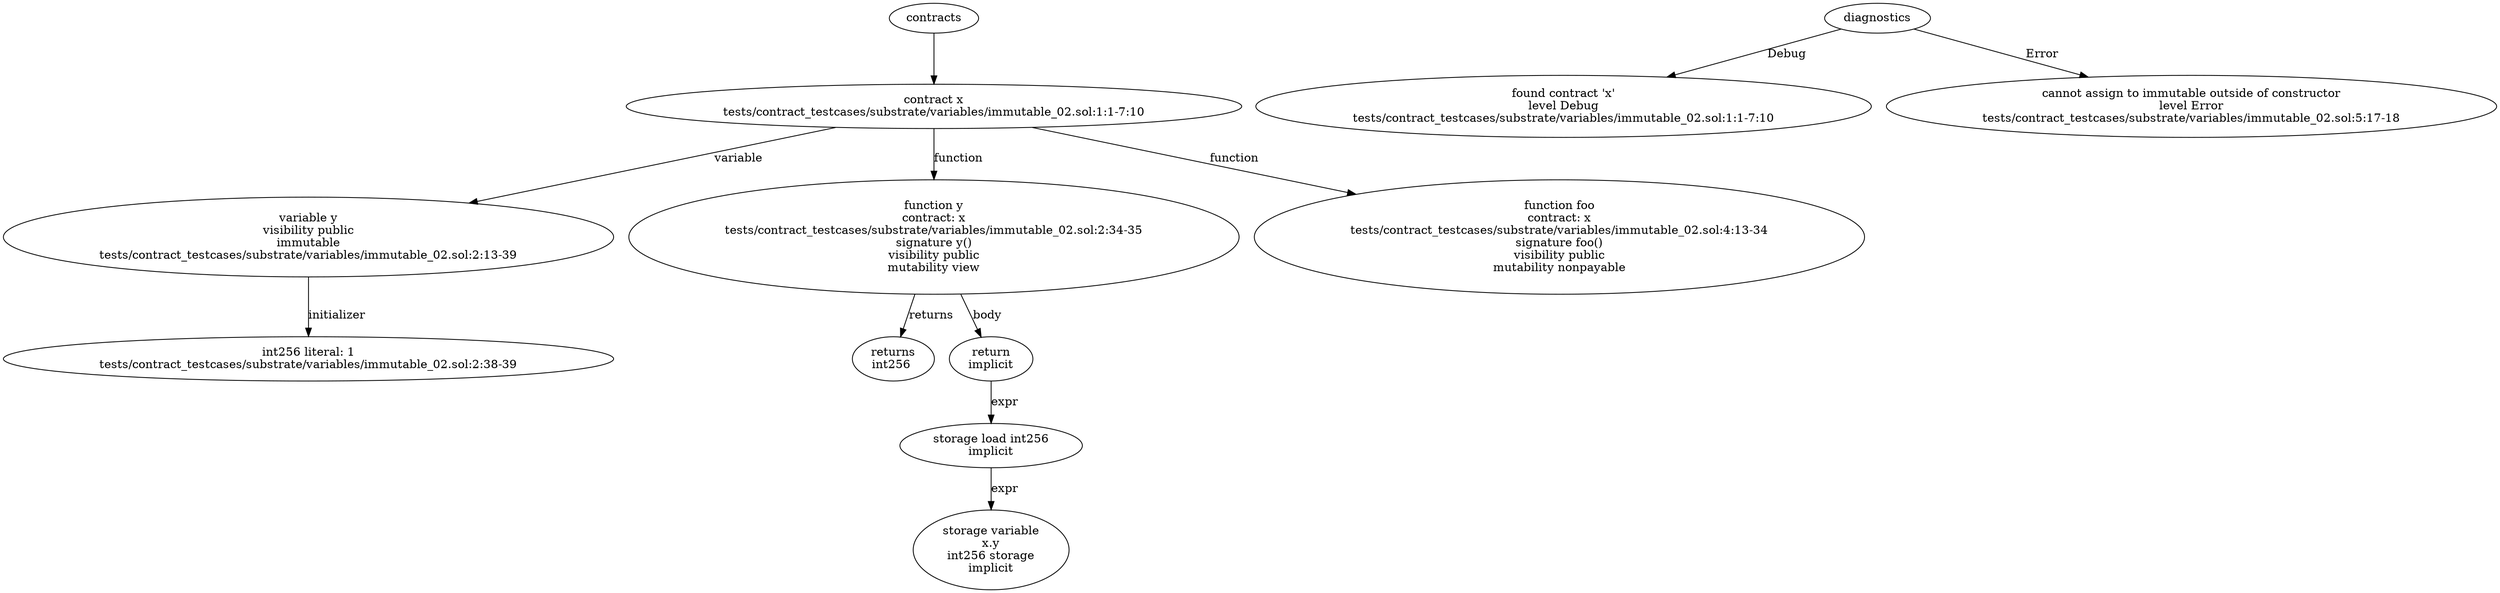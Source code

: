 strict digraph "tests/contract_testcases/substrate/variables/immutable_02.sol" {
	contract [label="contract x\ntests/contract_testcases/substrate/variables/immutable_02.sol:1:1-7:10"]
	var [label="variable y\nvisibility public\nimmutable\ntests/contract_testcases/substrate/variables/immutable_02.sol:2:13-39"]
	number_literal [label="int256 literal: 1\ntests/contract_testcases/substrate/variables/immutable_02.sol:2:38-39"]
	y [label="function y\ncontract: x\ntests/contract_testcases/substrate/variables/immutable_02.sol:2:34-35\nsignature y()\nvisibility public\nmutability view"]
	returns [label="returns\nint256 "]
	return [label="return\nimplicit"]
	storage_load [label="storage load int256\nimplicit"]
	storage_var [label="storage variable\nx.y\nint256 storage\nimplicit"]
	foo [label="function foo\ncontract: x\ntests/contract_testcases/substrate/variables/immutable_02.sol:4:13-34\nsignature foo()\nvisibility public\nmutability nonpayable"]
	diagnostic [label="found contract 'x'\nlevel Debug\ntests/contract_testcases/substrate/variables/immutable_02.sol:1:1-7:10"]
	diagnostic_12 [label="cannot assign to immutable outside of constructor\nlevel Error\ntests/contract_testcases/substrate/variables/immutable_02.sol:5:17-18"]
	contracts -> contract
	contract -> var [label="variable"]
	var -> number_literal [label="initializer"]
	contract -> y [label="function"]
	y -> returns [label="returns"]
	y -> return [label="body"]
	return -> storage_load [label="expr"]
	storage_load -> storage_var [label="expr"]
	contract -> foo [label="function"]
	diagnostics -> diagnostic [label="Debug"]
	diagnostics -> diagnostic_12 [label="Error"]
}
